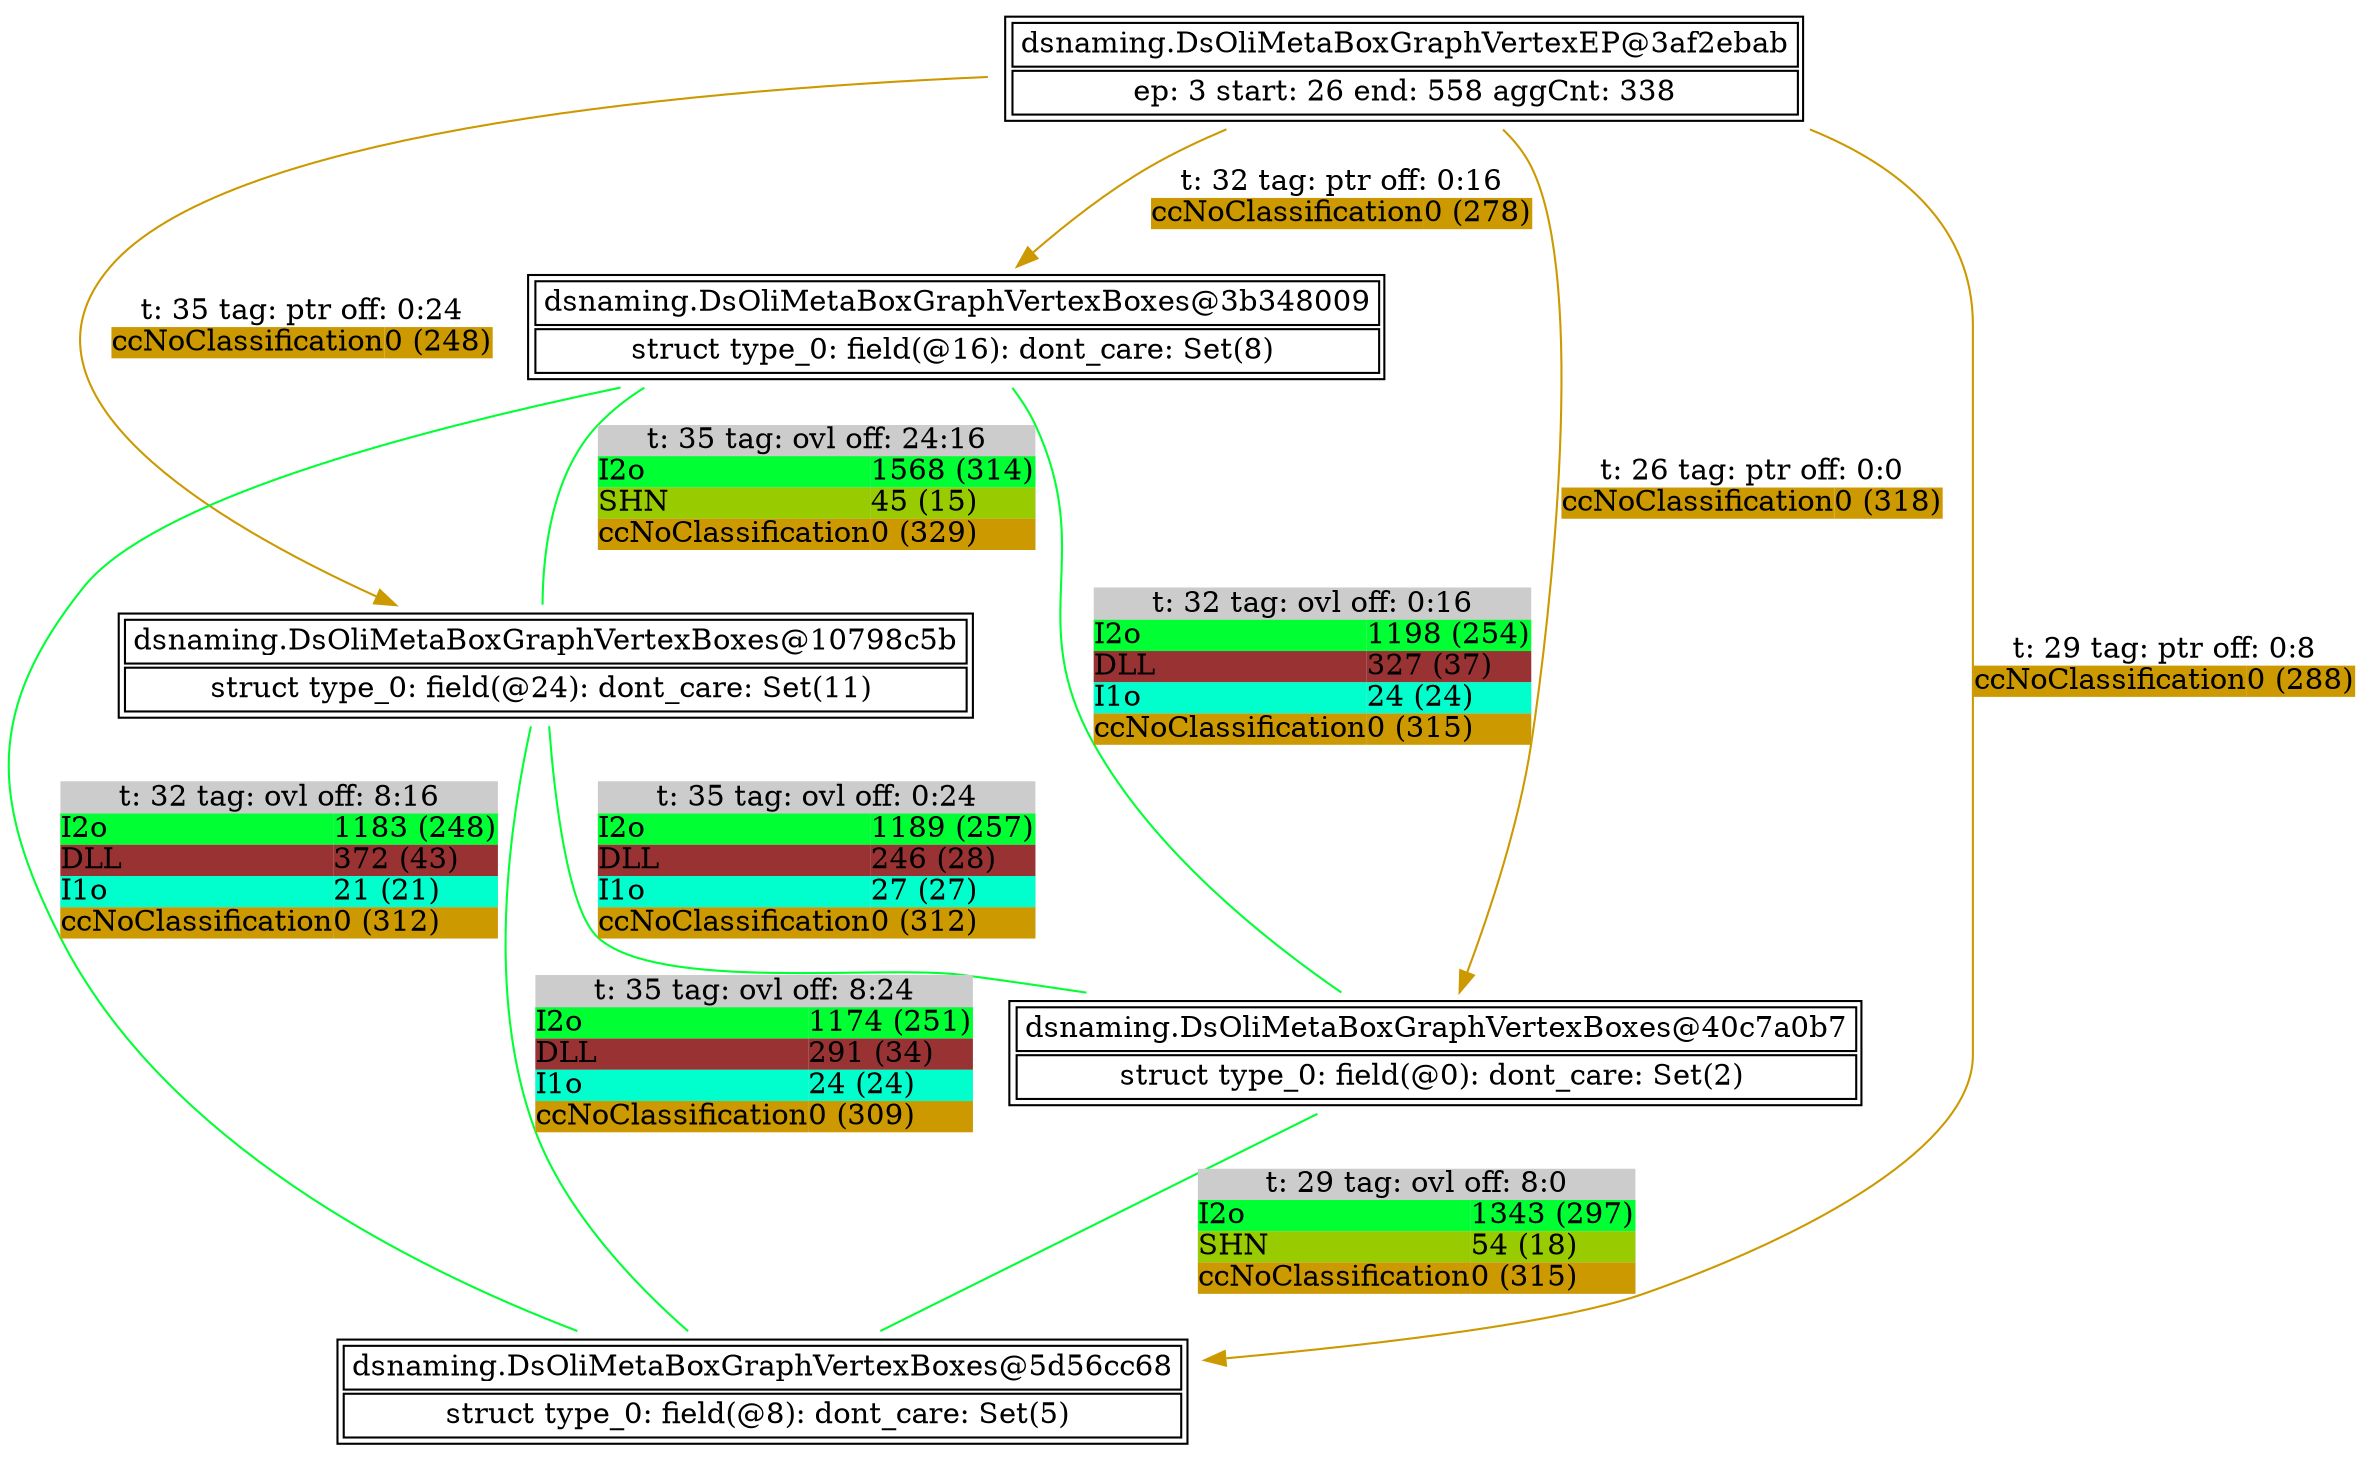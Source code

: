 digraph G {
	"dsnaming.DsOliMetaBoxGraphVertexBoxes@10798c5b" -> "dsnaming.DsOliMetaBoxGraphVertexBoxes@40c7a0b7" [dir = none, label = <<TABLE BORDER="0" ALIGN="left" BGCOLOR="#CCCCCC" COLOR="black" CELLBORDER="0" CELLPADDING="0" CELLSPACING="0"><TR><TD COLSPAN="2">t: 35 tag: ovl off: 0:24</TD></TR><TR><TD ALIGN="left" BGCOLOR="#00FF33">I2o</TD><TD ALIGN="left" BGCOLOR="#00FF33">1189 (257)</TD></TR><TR><TD ALIGN="left" BGCOLOR="#993333">DLL</TD><TD ALIGN="left" BGCOLOR="#993333">246 (28)</TD></TR><TR><TD ALIGN="left" BGCOLOR="#00FFCC">I1o</TD><TD ALIGN="left" BGCOLOR="#00FFCC">27 (27)</TD></TR><TR><TD ALIGN="left" BGCOLOR="#CC9900">ccNoClassification</TD><TD ALIGN="left" BGCOLOR="#CC9900">0 (312)</TD></TR></TABLE>>, color = "#00FF33"]
	"dsnaming.DsOliMetaBoxGraphVertexEP@3af2ebab" -> "dsnaming.DsOliMetaBoxGraphVertexBoxes@3b348009" [color = "#CC9900", label = <<TABLE BORDER="0" ALIGN="left" COLOR="black" CELLBORDER="0"  CELLPADDING="0" CELLSPACING="0"><TR><TD COLSPAN="2">t: 32 tag: ptr off: 0:16</TD></TR><TR><TD ALIGN="left" BGCOLOR="#CC9900">ccNoClassification</TD><TD ALIGN="left" BGCOLOR="#CC9900">0 (278)</TD></TR></TABLE>>]
	"dsnaming.DsOliMetaBoxGraphVertexBoxes@3b348009" -> "dsnaming.DsOliMetaBoxGraphVertexBoxes@40c7a0b7" [dir = none, label = <<TABLE BORDER="0" ALIGN="left" BGCOLOR="#CCCCCC" COLOR="black" CELLBORDER="0" CELLPADDING="0" CELLSPACING="0"><TR><TD COLSPAN="2">t: 32 tag: ovl off: 0:16</TD></TR><TR><TD ALIGN="left" BGCOLOR="#00FF33">I2o</TD><TD ALIGN="left" BGCOLOR="#00FF33">1198 (254)</TD></TR><TR><TD ALIGN="left" BGCOLOR="#993333">DLL</TD><TD ALIGN="left" BGCOLOR="#993333">327 (37)</TD></TR><TR><TD ALIGN="left" BGCOLOR="#00FFCC">I1o</TD><TD ALIGN="left" BGCOLOR="#00FFCC">24 (24)</TD></TR><TR><TD ALIGN="left" BGCOLOR="#CC9900">ccNoClassification</TD><TD ALIGN="left" BGCOLOR="#CC9900">0 (315)</TD></TR></TABLE>>, color = "#00FF33"]
	"dsnaming.DsOliMetaBoxGraphVertexBoxes@10798c5b" -> "dsnaming.DsOliMetaBoxGraphVertexBoxes@5d56cc68" [dir = none, label = <<TABLE BORDER="0" ALIGN="left" BGCOLOR="#CCCCCC" COLOR="black" CELLBORDER="0" CELLPADDING="0" CELLSPACING="0"><TR><TD COLSPAN="2">t: 35 tag: ovl off: 8:24</TD></TR><TR><TD ALIGN="left" BGCOLOR="#00FF33">I2o</TD><TD ALIGN="left" BGCOLOR="#00FF33">1174 (251)</TD></TR><TR><TD ALIGN="left" BGCOLOR="#993333">DLL</TD><TD ALIGN="left" BGCOLOR="#993333">291 (34)</TD></TR><TR><TD ALIGN="left" BGCOLOR="#00FFCC">I1o</TD><TD ALIGN="left" BGCOLOR="#00FFCC">24 (24)</TD></TR><TR><TD ALIGN="left" BGCOLOR="#CC9900">ccNoClassification</TD><TD ALIGN="left" BGCOLOR="#CC9900">0 (309)</TD></TR></TABLE>>, color = "#00FF33"]
	"dsnaming.DsOliMetaBoxGraphVertexEP@3af2ebab" -> "dsnaming.DsOliMetaBoxGraphVertexBoxes@40c7a0b7" [color = "#CC9900", label = <<TABLE BORDER="0" ALIGN="left" COLOR="black" CELLBORDER="0"  CELLPADDING="0" CELLSPACING="0"><TR><TD COLSPAN="2">t: 26 tag: ptr off: 0:0</TD></TR><TR><TD ALIGN="left" BGCOLOR="#CC9900">ccNoClassification</TD><TD ALIGN="left" BGCOLOR="#CC9900">0 (318)</TD></TR></TABLE>>]
	"dsnaming.DsOliMetaBoxGraphVertexBoxes@40c7a0b7" -> "dsnaming.DsOliMetaBoxGraphVertexBoxes@5d56cc68" [dir = none, label = <<TABLE BORDER="0" ALIGN="left" BGCOLOR="#CCCCCC" COLOR="black" CELLBORDER="0" CELLPADDING="0" CELLSPACING="0"><TR><TD COLSPAN="2">t: 29 tag: ovl off: 8:0</TD></TR><TR><TD ALIGN="left" BGCOLOR="#00FF33">I2o</TD><TD ALIGN="left" BGCOLOR="#00FF33">1343 (297)</TD></TR><TR><TD ALIGN="left" BGCOLOR="#99CC00">SHN</TD><TD ALIGN="left" BGCOLOR="#99CC00">54 (18)</TD></TR><TR><TD ALIGN="left" BGCOLOR="#CC9900">ccNoClassification</TD><TD ALIGN="left" BGCOLOR="#CC9900">0 (315)</TD></TR></TABLE>>, color = "#00FF33"]
	"dsnaming.DsOliMetaBoxGraphVertexEP@3af2ebab" -> "dsnaming.DsOliMetaBoxGraphVertexBoxes@10798c5b" [color = "#CC9900", label = <<TABLE BORDER="0" ALIGN="left" COLOR="black" CELLBORDER="0"  CELLPADDING="0" CELLSPACING="0"><TR><TD COLSPAN="2">t: 35 tag: ptr off: 0:24</TD></TR><TR><TD ALIGN="left" BGCOLOR="#CC9900">ccNoClassification</TD><TD ALIGN="left" BGCOLOR="#CC9900">0 (248)</TD></TR></TABLE>>]
	"dsnaming.DsOliMetaBoxGraphVertexBoxes@3b348009" -> "dsnaming.DsOliMetaBoxGraphVertexBoxes@5d56cc68" [dir = none, label = <<TABLE BORDER="0" ALIGN="left" BGCOLOR="#CCCCCC" COLOR="black" CELLBORDER="0" CELLPADDING="0" CELLSPACING="0"><TR><TD COLSPAN="2">t: 32 tag: ovl off: 8:16</TD></TR><TR><TD ALIGN="left" BGCOLOR="#00FF33">I2o</TD><TD ALIGN="left" BGCOLOR="#00FF33">1183 (248)</TD></TR><TR><TD ALIGN="left" BGCOLOR="#993333">DLL</TD><TD ALIGN="left" BGCOLOR="#993333">372 (43)</TD></TR><TR><TD ALIGN="left" BGCOLOR="#00FFCC">I1o</TD><TD ALIGN="left" BGCOLOR="#00FFCC">21 (21)</TD></TR><TR><TD ALIGN="left" BGCOLOR="#CC9900">ccNoClassification</TD><TD ALIGN="left" BGCOLOR="#CC9900">0 (312)</TD></TR></TABLE>>, color = "#00FF33"]
	"dsnaming.DsOliMetaBoxGraphVertexEP@3af2ebab" -> "dsnaming.DsOliMetaBoxGraphVertexBoxes@5d56cc68" [color = "#CC9900", label = <<TABLE BORDER="0" ALIGN="left" COLOR="black" CELLBORDER="0"  CELLPADDING="0" CELLSPACING="0"><TR><TD COLSPAN="2">t: 29 tag: ptr off: 0:8</TD></TR><TR><TD ALIGN="left" BGCOLOR="#CC9900">ccNoClassification</TD><TD ALIGN="left" BGCOLOR="#CC9900">0 (288)</TD></TR></TABLE>>]
	"dsnaming.DsOliMetaBoxGraphVertexBoxes@3b348009" -> "dsnaming.DsOliMetaBoxGraphVertexBoxes@10798c5b" [dir = none, label = <<TABLE BORDER="0" ALIGN="left" BGCOLOR="#CCCCCC" COLOR="black" CELLBORDER="0" CELLPADDING="0" CELLSPACING="0"><TR><TD COLSPAN="2">t: 35 tag: ovl off: 24:16</TD></TR><TR><TD ALIGN="left" BGCOLOR="#00FF33">I2o</TD><TD ALIGN="left" BGCOLOR="#00FF33">1568 (314)</TD></TR><TR><TD ALIGN="left" BGCOLOR="#99CC00">SHN</TD><TD ALIGN="left" BGCOLOR="#99CC00">45 (15)</TD></TR><TR><TD ALIGN="left" BGCOLOR="#CC9900">ccNoClassification</TD><TD ALIGN="left" BGCOLOR="#CC9900">0 (329)</TD></TR></TABLE>>, color = "#00FF33"]
	subgraph connected_vertices {
		rankdir = LR
		"dsnaming.DsOliMetaBoxGraphVertexBoxes@5d56cc68"  [label = <<TABLE><TR><TD COLSPAN="2">dsnaming.DsOliMetaBoxGraphVertexBoxes@5d56cc68</TD></TR><TR><TD COLSPAN="2">struct type_0: field(@8): dont_care: Set(5) </TD></TR></TABLE>>, shape = none]
		"dsnaming.DsOliMetaBoxGraphVertexBoxes@10798c5b"  [label = <<TABLE><TR><TD COLSPAN="2">dsnaming.DsOliMetaBoxGraphVertexBoxes@10798c5b</TD></TR><TR><TD COLSPAN="2">struct type_0: field(@24): dont_care: Set(11) </TD></TR></TABLE>>, shape = none]
		"dsnaming.DsOliMetaBoxGraphVertexBoxes@3b348009"  [label = <<TABLE><TR><TD COLSPAN="2">dsnaming.DsOliMetaBoxGraphVertexBoxes@3b348009</TD></TR><TR><TD COLSPAN="2">struct type_0: field(@16): dont_care: Set(8) </TD></TR></TABLE>>, shape = none]
		"dsnaming.DsOliMetaBoxGraphVertexEP@3af2ebab"  [label = <<TABLE><TR><TD COLSPAN="2">dsnaming.DsOliMetaBoxGraphVertexEP@3af2ebab</TD></TR><TR><TD COLSPAN="2">ep: 3 start: 26 end: 558 aggCnt: 338</TD></TR></TABLE>>, shape = none]
		"dsnaming.DsOliMetaBoxGraphVertexBoxes@40c7a0b7"  [label = <<TABLE><TR><TD COLSPAN="2">dsnaming.DsOliMetaBoxGraphVertexBoxes@40c7a0b7</TD></TR><TR><TD COLSPAN="2">struct type_0: field(@0): dont_care: Set(2) </TD></TR></TABLE>>, shape = none]
	}
}